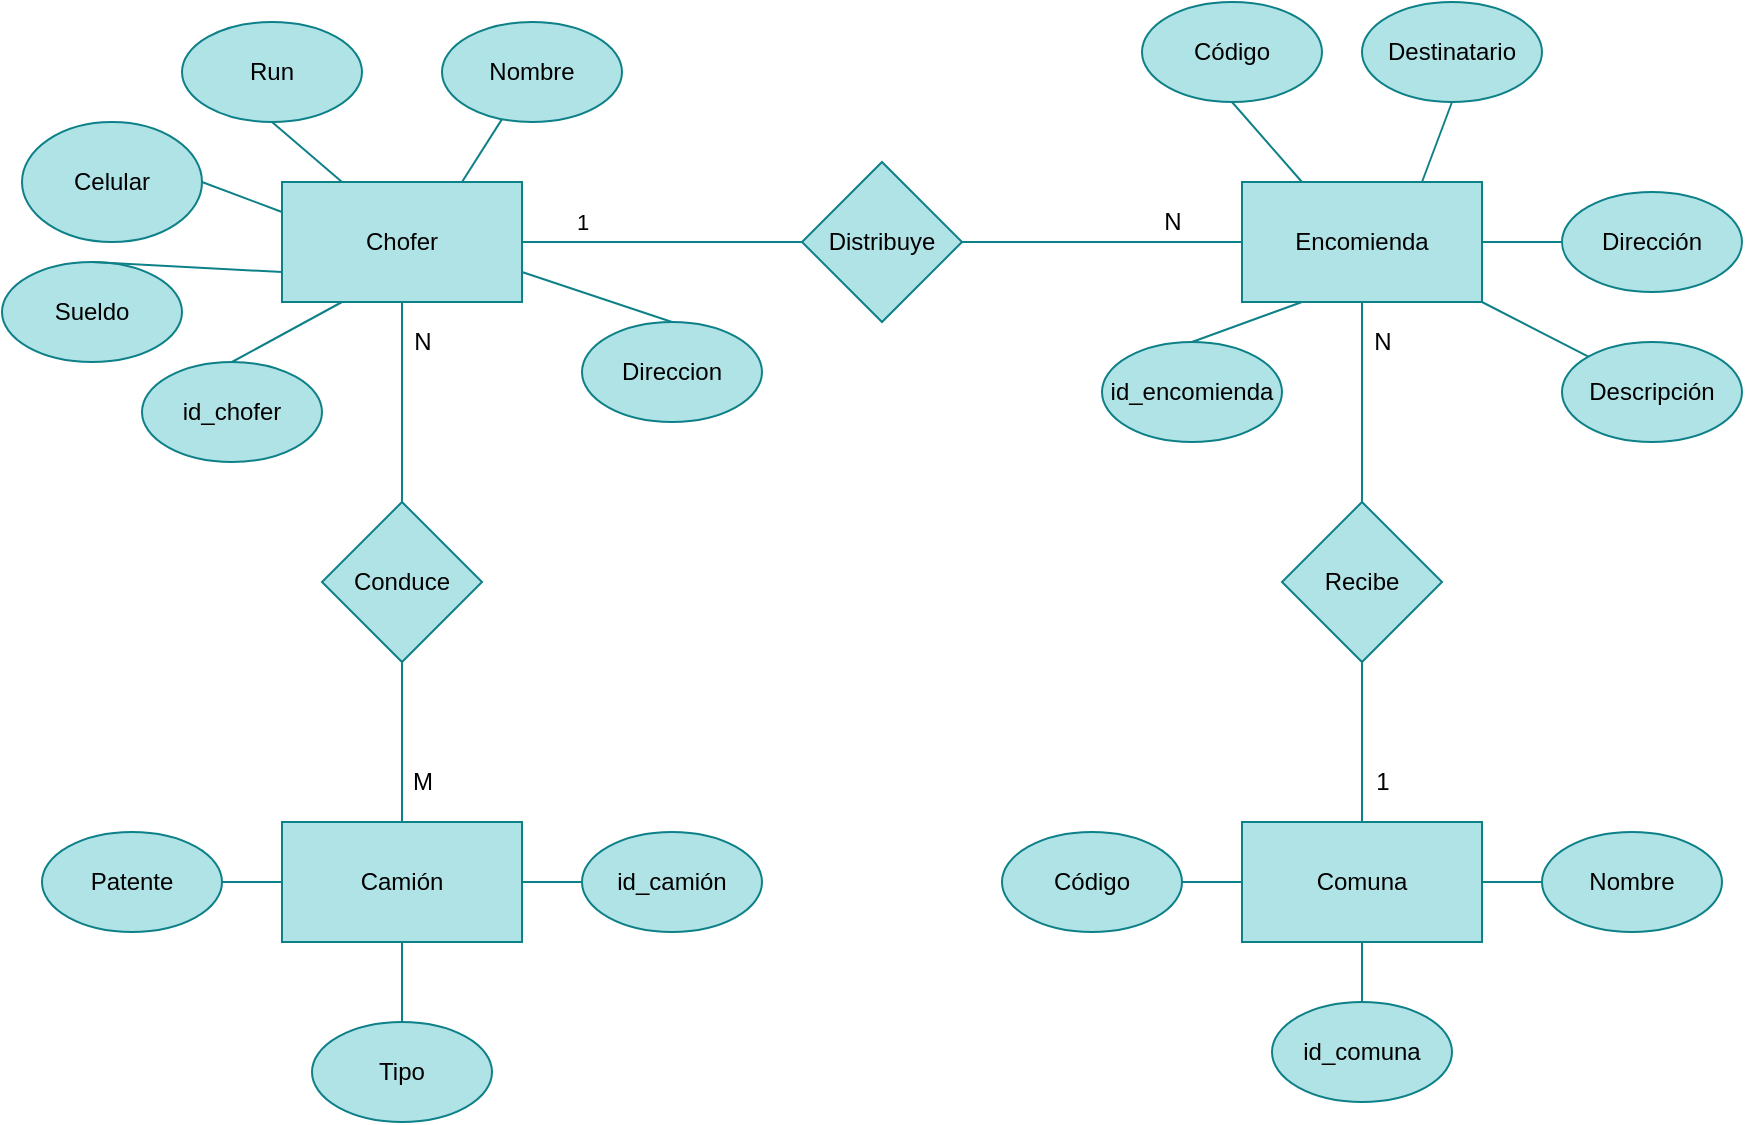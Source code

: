 <mxfile>
    <diagram id="oVYZ7rYRfDD8g15yEfSh" name="Page-1">
        <mxGraphModel dx="965" dy="562" grid="1" gridSize="10" guides="1" tooltips="1" connect="1" arrows="1" fold="1" page="1" pageScale="1" pageWidth="1169" pageHeight="827" background="#ffffff" math="0" shadow="0">
            <root>
                <mxCell id="0"/>
                <mxCell id="1" parent="0"/>
                <mxCell id="3" value="&lt;font color=&quot;#000000&quot;&gt;Chofer&lt;/font&gt;" style="rounded=0;whiteSpace=wrap;html=1;fillColor=#b0e3e6;strokeColor=#0e8088;" vertex="1" parent="1">
                    <mxGeometry x="140" y="160" width="120" height="60" as="geometry"/>
                </mxCell>
                <mxCell id="4" value="&lt;font color=&quot;#000000&quot;&gt;Run&lt;/font&gt;" style="ellipse;whiteSpace=wrap;html=1;fillColor=#b0e3e6;strokeColor=#0e8088;" vertex="1" parent="1">
                    <mxGeometry x="90" y="80" width="90" height="50" as="geometry"/>
                </mxCell>
                <mxCell id="5" value="&lt;font color=&quot;#000000&quot;&gt;Nombre&lt;/font&gt;" style="ellipse;whiteSpace=wrap;html=1;fillColor=#b0e3e6;strokeColor=#0e8088;" vertex="1" parent="1">
                    <mxGeometry x="220" y="80" width="90" height="50" as="geometry"/>
                </mxCell>
                <mxCell id="6" value="&lt;font color=&quot;#000000&quot;&gt;Celular&lt;/font&gt;" style="ellipse;whiteSpace=wrap;html=1;fillColor=#b0e3e6;strokeColor=#0e8088;" vertex="1" parent="1">
                    <mxGeometry x="10" y="130" width="90" height="60" as="geometry"/>
                </mxCell>
                <mxCell id="8" value="&lt;font color=&quot;#000000&quot;&gt;Sueldo&lt;/font&gt;" style="ellipse;whiteSpace=wrap;html=1;fillColor=#b0e3e6;strokeColor=#0e8088;" vertex="1" parent="1">
                    <mxGeometry y="200" width="90" height="50" as="geometry"/>
                </mxCell>
                <mxCell id="9" value="&lt;font color=&quot;#000000&quot;&gt;Direccion&lt;/font&gt;" style="ellipse;whiteSpace=wrap;html=1;fillColor=#b0e3e6;strokeColor=#0e8088;" vertex="1" parent="1">
                    <mxGeometry x="290" y="230" width="90" height="50" as="geometry"/>
                </mxCell>
                <mxCell id="11" value="&lt;font color=&quot;#000000&quot;&gt;Encomienda&lt;/font&gt;" style="rounded=0;whiteSpace=wrap;html=1;fillColor=#b0e3e6;strokeColor=#0e8088;" vertex="1" parent="1">
                    <mxGeometry x="620" y="160" width="120" height="60" as="geometry"/>
                </mxCell>
                <mxCell id="12" value="&lt;font color=&quot;#000000&quot;&gt;Código&lt;/font&gt;" style="ellipse;whiteSpace=wrap;html=1;fillColor=#b0e3e6;strokeColor=#0e8088;" vertex="1" parent="1">
                    <mxGeometry x="570" y="70" width="90" height="50" as="geometry"/>
                </mxCell>
                <mxCell id="13" value="&lt;font color=&quot;#000000&quot;&gt;Destinatario&lt;/font&gt;" style="ellipse;whiteSpace=wrap;html=1;fillColor=#b0e3e6;strokeColor=#0e8088;" vertex="1" parent="1">
                    <mxGeometry x="680" y="70" width="90" height="50" as="geometry"/>
                </mxCell>
                <mxCell id="14" value="&lt;font color=&quot;#000000&quot;&gt;Descripción&lt;/font&gt;" style="ellipse;whiteSpace=wrap;html=1;fillColor=#b0e3e6;strokeColor=#0e8088;" vertex="1" parent="1">
                    <mxGeometry x="780" y="240" width="90" height="50" as="geometry"/>
                </mxCell>
                <mxCell id="15" value="&lt;font color=&quot;#000000&quot;&gt;Dirección&lt;/font&gt;" style="ellipse;whiteSpace=wrap;html=1;fillColor=#b0e3e6;strokeColor=#0e8088;" vertex="1" parent="1">
                    <mxGeometry x="780" y="165" width="90" height="50" as="geometry"/>
                </mxCell>
                <mxCell id="16" value="" style="endArrow=none;html=1;fontColor=#000000;fillColor=#b0e3e6;strokeColor=#0e8088;entryX=0.5;entryY=1;entryDx=0;entryDy=0;exitX=0.25;exitY=0;exitDx=0;exitDy=0;" edge="1" parent="1" source="3" target="4">
                    <mxGeometry width="50" height="50" relative="1" as="geometry">
                        <mxPoint x="80" y="230" as="sourcePoint"/>
                        <mxPoint x="130" y="180" as="targetPoint"/>
                    </mxGeometry>
                </mxCell>
                <mxCell id="17" value="" style="endArrow=none;html=1;fontColor=#000000;fillColor=#b0e3e6;strokeColor=#0e8088;exitX=0.75;exitY=0;exitDx=0;exitDy=0;" edge="1" parent="1" source="3" target="5">
                    <mxGeometry width="50" height="50" relative="1" as="geometry">
                        <mxPoint x="305" y="180" as="sourcePoint"/>
                        <mxPoint x="270" y="150" as="targetPoint"/>
                    </mxGeometry>
                </mxCell>
                <mxCell id="18" value="" style="endArrow=none;html=1;fontColor=#000000;fillColor=#b0e3e6;strokeColor=#0e8088;entryX=0.5;entryY=0;entryDx=0;entryDy=0;exitX=0;exitY=0.75;exitDx=0;exitDy=0;" edge="1" parent="1" source="3" target="8">
                    <mxGeometry width="50" height="50" relative="1" as="geometry">
                        <mxPoint x="245" y="300" as="sourcePoint"/>
                        <mxPoint x="210" y="270" as="targetPoint"/>
                    </mxGeometry>
                </mxCell>
                <mxCell id="20" value="" style="endArrow=none;html=1;fontColor=#000000;fillColor=#b0e3e6;strokeColor=#0e8088;entryX=0.5;entryY=0;entryDx=0;entryDy=0;exitX=1;exitY=0.75;exitDx=0;exitDy=0;" edge="1" parent="1" source="3" target="9">
                    <mxGeometry width="50" height="50" relative="1" as="geometry">
                        <mxPoint x="180" y="230" as="sourcePoint"/>
                        <mxPoint x="145" y="270" as="targetPoint"/>
                    </mxGeometry>
                </mxCell>
                <mxCell id="21" value="" style="endArrow=none;html=1;fontColor=#000000;fillColor=#b0e3e6;strokeColor=#0e8088;exitX=1;exitY=0.5;exitDx=0;exitDy=0;entryX=0;entryY=0.25;entryDx=0;entryDy=0;" edge="1" parent="1" source="6" target="3">
                    <mxGeometry width="50" height="50" relative="1" as="geometry">
                        <mxPoint x="325" y="170" as="sourcePoint"/>
                        <mxPoint x="130" y="200" as="targetPoint"/>
                    </mxGeometry>
                </mxCell>
                <mxCell id="22" value="&lt;font color=&quot;#000000&quot;&gt;Distribuye&lt;/font&gt;" style="rhombus;whiteSpace=wrap;html=1;fillColor=#b0e3e6;strokeColor=#0e8088;" vertex="1" parent="1">
                    <mxGeometry x="400" y="150" width="80" height="80" as="geometry"/>
                </mxCell>
                <mxCell id="23" value="" style="endArrow=none;html=1;fontColor=#000000;fillColor=#b0e3e6;strokeColor=#0e8088;exitX=1;exitY=0.5;exitDx=0;exitDy=0;entryX=0;entryY=0.5;entryDx=0;entryDy=0;" edge="1" parent="1" source="3" target="22">
                    <mxGeometry width="50" height="50" relative="1" as="geometry">
                        <mxPoint x="310" y="205.71" as="sourcePoint"/>
                        <mxPoint x="330.001" y="174.28" as="targetPoint"/>
                    </mxGeometry>
                </mxCell>
                <mxCell id="25" value="1" style="edgeLabel;html=1;align=center;verticalAlign=middle;resizable=0;points=[];fontColor=#000000;labelBackgroundColor=none;" vertex="1" connectable="0" parent="23">
                    <mxGeometry x="-0.743" y="-3" relative="1" as="geometry">
                        <mxPoint x="12" y="-13" as="offset"/>
                    </mxGeometry>
                </mxCell>
                <mxCell id="24" value="" style="endArrow=none;html=1;fontColor=#000000;fillColor=#b0e3e6;strokeColor=#0e8088;exitX=1;exitY=0.5;exitDx=0;exitDy=0;entryX=0;entryY=0.5;entryDx=0;entryDy=0;" edge="1" parent="1" source="22" target="11">
                    <mxGeometry width="50" height="50" relative="1" as="geometry">
                        <mxPoint x="410" y="270" as="sourcePoint"/>
                        <mxPoint x="550" y="270" as="targetPoint"/>
                    </mxGeometry>
                </mxCell>
                <mxCell id="26" value="N" style="text;html=1;align=center;verticalAlign=middle;resizable=0;points=[];autosize=1;strokeColor=none;fillColor=none;fontColor=#000000;" vertex="1" parent="1">
                    <mxGeometry x="575" y="170" width="20" height="20" as="geometry"/>
                </mxCell>
                <mxCell id="27" value="" style="endArrow=none;html=1;fontColor=#000000;fillColor=#b0e3e6;strokeColor=#0e8088;exitX=0;exitY=0;exitDx=0;exitDy=0;entryX=1;entryY=1;entryDx=0;entryDy=0;" edge="1" parent="1" source="14" target="11">
                    <mxGeometry width="50" height="50" relative="1" as="geometry">
                        <mxPoint x="550" y="370" as="sourcePoint"/>
                        <mxPoint x="690" y="370" as="targetPoint"/>
                    </mxGeometry>
                </mxCell>
                <mxCell id="28" value="" style="endArrow=none;html=1;fontColor=#000000;fillColor=#b0e3e6;strokeColor=#0e8088;exitX=0;exitY=0.5;exitDx=0;exitDy=0;entryX=1;entryY=0.5;entryDx=0;entryDy=0;" edge="1" parent="1" source="15" target="11">
                    <mxGeometry width="50" height="50" relative="1" as="geometry">
                        <mxPoint x="790" y="280" as="sourcePoint"/>
                        <mxPoint x="790" y="240" as="targetPoint"/>
                    </mxGeometry>
                </mxCell>
                <mxCell id="29" value="" style="endArrow=none;html=1;fontColor=#000000;fillColor=#b0e3e6;strokeColor=#0e8088;exitX=0.75;exitY=0;exitDx=0;exitDy=0;entryX=0.5;entryY=1;entryDx=0;entryDy=0;" edge="1" parent="1" source="11" target="13">
                    <mxGeometry width="50" height="50" relative="1" as="geometry">
                        <mxPoint x="830" y="130" as="sourcePoint"/>
                        <mxPoint x="830" y="90" as="targetPoint"/>
                    </mxGeometry>
                </mxCell>
                <mxCell id="30" value="" style="endArrow=none;html=1;fontColor=#000000;fillColor=#b0e3e6;strokeColor=#0e8088;exitX=0.25;exitY=0;exitDx=0;exitDy=0;entryX=0.5;entryY=1;entryDx=0;entryDy=0;" edge="1" parent="1" source="11" target="12">
                    <mxGeometry width="50" height="50" relative="1" as="geometry">
                        <mxPoint x="530" y="130" as="sourcePoint"/>
                        <mxPoint x="530" y="90" as="targetPoint"/>
                    </mxGeometry>
                </mxCell>
                <mxCell id="31" value="&lt;font color=&quot;#000000&quot;&gt;Comuna&lt;/font&gt;" style="rounded=0;whiteSpace=wrap;html=1;fillColor=#b0e3e6;strokeColor=#0e8088;" vertex="1" parent="1">
                    <mxGeometry x="620" y="480" width="120" height="60" as="geometry"/>
                </mxCell>
                <mxCell id="32" value="&lt;font color=&quot;#000000&quot;&gt;Código&lt;/font&gt;" style="ellipse;whiteSpace=wrap;html=1;fillColor=#b0e3e6;strokeColor=#0e8088;" vertex="1" parent="1">
                    <mxGeometry x="500" y="485" width="90" height="50" as="geometry"/>
                </mxCell>
                <mxCell id="33" value="&lt;font color=&quot;#000000&quot;&gt;Nombre&lt;/font&gt;" style="ellipse;whiteSpace=wrap;html=1;fillColor=#b0e3e6;strokeColor=#0e8088;" vertex="1" parent="1">
                    <mxGeometry x="770" y="485" width="90" height="50" as="geometry"/>
                </mxCell>
                <mxCell id="34" value="" style="endArrow=none;html=1;fontColor=#000000;fillColor=#b0e3e6;strokeColor=#0e8088;exitX=0;exitY=0.5;exitDx=0;exitDy=0;entryX=1;entryY=0.5;entryDx=0;entryDy=0;" edge="1" parent="1" source="31" target="32">
                    <mxGeometry width="50" height="50" relative="1" as="geometry">
                        <mxPoint x="760" y="525" as="sourcePoint"/>
                        <mxPoint x="760" y="485" as="targetPoint"/>
                    </mxGeometry>
                </mxCell>
                <mxCell id="35" value="" style="endArrow=none;html=1;fontColor=#000000;fillColor=#b0e3e6;strokeColor=#0e8088;exitX=0;exitY=0.5;exitDx=0;exitDy=0;entryX=1;entryY=0.5;entryDx=0;entryDy=0;" edge="1" parent="1" source="33" target="31">
                    <mxGeometry width="50" height="50" relative="1" as="geometry">
                        <mxPoint x="770" y="535" as="sourcePoint"/>
                        <mxPoint x="770" y="495" as="targetPoint"/>
                    </mxGeometry>
                </mxCell>
                <mxCell id="36" value="&lt;font color=&quot;#000000&quot;&gt;Recibe&lt;/font&gt;" style="rhombus;whiteSpace=wrap;html=1;fillColor=#b0e3e6;strokeColor=#0e8088;" vertex="1" parent="1">
                    <mxGeometry x="640" y="320" width="80" height="80" as="geometry"/>
                </mxCell>
                <mxCell id="37" value="" style="endArrow=none;html=1;fontColor=#000000;fillColor=#b0e3e6;strokeColor=#0e8088;entryX=0.5;entryY=0;entryDx=0;entryDy=0;exitX=0.5;exitY=1;exitDx=0;exitDy=0;" edge="1" parent="1" source="36" target="31">
                    <mxGeometry width="50" height="50" relative="1" as="geometry">
                        <mxPoint x="640" y="420" as="sourcePoint"/>
                        <mxPoint x="610" y="390" as="targetPoint"/>
                    </mxGeometry>
                </mxCell>
                <mxCell id="38" value="" style="endArrow=none;html=1;fontColor=#000000;fillColor=#b0e3e6;strokeColor=#0e8088;exitX=0.5;exitY=1;exitDx=0;exitDy=0;entryX=0.5;entryY=0;entryDx=0;entryDy=0;" edge="1" parent="1" source="11" target="36">
                    <mxGeometry width="50" height="50" relative="1" as="geometry">
                        <mxPoint x="490" y="250" as="sourcePoint"/>
                        <mxPoint x="640" y="250" as="targetPoint"/>
                    </mxGeometry>
                </mxCell>
                <mxCell id="39" value="1" style="text;html=1;align=center;verticalAlign=middle;resizable=0;points=[];autosize=1;strokeColor=none;fillColor=none;fontColor=#000000;" vertex="1" parent="1">
                    <mxGeometry x="680" y="450" width="20" height="20" as="geometry"/>
                </mxCell>
                <mxCell id="40" value="N" style="text;html=1;align=center;verticalAlign=middle;resizable=0;points=[];autosize=1;strokeColor=none;fillColor=none;fontColor=#000000;" vertex="1" parent="1">
                    <mxGeometry x="680" y="230" width="20" height="20" as="geometry"/>
                </mxCell>
                <mxCell id="41" value="&lt;font color=&quot;#000000&quot;&gt;Camión&lt;/font&gt;" style="rounded=0;whiteSpace=wrap;html=1;fillColor=#b0e3e6;strokeColor=#0e8088;" vertex="1" parent="1">
                    <mxGeometry x="140" y="480" width="120" height="60" as="geometry"/>
                </mxCell>
                <mxCell id="42" value="&lt;font color=&quot;#000000&quot;&gt;Patente&lt;/font&gt;" style="ellipse;whiteSpace=wrap;html=1;fillColor=#b0e3e6;strokeColor=#0e8088;" vertex="1" parent="1">
                    <mxGeometry x="20" y="485" width="90" height="50" as="geometry"/>
                </mxCell>
                <mxCell id="43" value="&lt;font color=&quot;#000000&quot;&gt;Tipo&lt;/font&gt;" style="ellipse;whiteSpace=wrap;html=1;fillColor=#b0e3e6;strokeColor=#0e8088;" vertex="1" parent="1">
                    <mxGeometry x="155" y="580" width="90" height="50" as="geometry"/>
                </mxCell>
                <mxCell id="44" value="" style="endArrow=none;html=1;fontColor=#000000;fillColor=#b0e3e6;strokeColor=#0e8088;entryX=0;entryY=0.5;entryDx=0;entryDy=0;exitX=1;exitY=0.5;exitDx=0;exitDy=0;" edge="1" parent="1" source="42" target="41">
                    <mxGeometry width="50" height="50" relative="1" as="geometry">
                        <mxPoint x="100" y="414" as="sourcePoint"/>
                        <mxPoint x="125" y="454" as="targetPoint"/>
                    </mxGeometry>
                </mxCell>
                <mxCell id="45" value="" style="endArrow=none;html=1;fontColor=#000000;fillColor=#b0e3e6;strokeColor=#0e8088;exitX=0.5;exitY=1;exitDx=0;exitDy=0;" edge="1" parent="1" source="41" target="43">
                    <mxGeometry width="50" height="50" relative="1" as="geometry">
                        <mxPoint x="320" y="550" as="sourcePoint"/>
                        <mxPoint x="330" y="590" as="targetPoint"/>
                    </mxGeometry>
                </mxCell>
                <mxCell id="46" value="&lt;font color=&quot;#000000&quot;&gt;Conduce&lt;/font&gt;" style="rhombus;whiteSpace=wrap;html=1;fillColor=#b0e3e6;strokeColor=#0e8088;" vertex="1" parent="1">
                    <mxGeometry x="160" y="320" width="80" height="80" as="geometry"/>
                </mxCell>
                <mxCell id="47" value="" style="endArrow=none;html=1;fontColor=#000000;fillColor=#b0e3e6;strokeColor=#0e8088;exitX=0.5;exitY=1;exitDx=0;exitDy=0;" edge="1" parent="1" source="3" target="46">
                    <mxGeometry width="50" height="50" relative="1" as="geometry">
                        <mxPoint x="310" y="360" as="sourcePoint"/>
                        <mxPoint x="310" y="460" as="targetPoint"/>
                    </mxGeometry>
                </mxCell>
                <mxCell id="48" value="" style="endArrow=none;html=1;fontColor=#000000;fillColor=#b0e3e6;strokeColor=#0e8088;exitX=0.5;exitY=1;exitDx=0;exitDy=0;entryX=0.5;entryY=0;entryDx=0;entryDy=0;" edge="1" parent="1" source="46" target="41">
                    <mxGeometry width="50" height="50" relative="1" as="geometry">
                        <mxPoint x="304.5" y="390" as="sourcePoint"/>
                        <mxPoint x="304.5" y="490" as="targetPoint"/>
                    </mxGeometry>
                </mxCell>
                <mxCell id="49" value="N" style="text;html=1;align=center;verticalAlign=middle;resizable=0;points=[];autosize=1;strokeColor=none;fillColor=none;fontColor=#000000;" vertex="1" parent="1">
                    <mxGeometry x="200" y="230" width="20" height="20" as="geometry"/>
                </mxCell>
                <mxCell id="50" value="M" style="text;html=1;align=center;verticalAlign=middle;resizable=0;points=[];autosize=1;strokeColor=none;fillColor=none;fontColor=#000000;" vertex="1" parent="1">
                    <mxGeometry x="195" y="450" width="30" height="20" as="geometry"/>
                </mxCell>
                <mxCell id="51" value="&lt;font color=&quot;#000000&quot;&gt;id_chofer&lt;/font&gt;" style="ellipse;whiteSpace=wrap;html=1;fillColor=#b0e3e6;strokeColor=#0e8088;" vertex="1" parent="1">
                    <mxGeometry x="70" y="250" width="90" height="50" as="geometry"/>
                </mxCell>
                <mxCell id="52" value="" style="endArrow=none;html=1;fontColor=#000000;fillColor=#b0e3e6;strokeColor=#0e8088;entryX=0.5;entryY=0;entryDx=0;entryDy=0;exitX=0.25;exitY=1;exitDx=0;exitDy=0;" edge="1" parent="1" source="3" target="51">
                    <mxGeometry width="50" height="50" relative="1" as="geometry">
                        <mxPoint x="185" y="245.0" as="sourcePoint"/>
                        <mxPoint x="90" y="240.0" as="targetPoint"/>
                    </mxGeometry>
                </mxCell>
                <mxCell id="53" value="&lt;font color=&quot;#000000&quot;&gt;id_encomienda&lt;/font&gt;" style="ellipse;whiteSpace=wrap;html=1;fillColor=#b0e3e6;strokeColor=#0e8088;" vertex="1" parent="1">
                    <mxGeometry x="550" y="240" width="90" height="50" as="geometry"/>
                </mxCell>
                <mxCell id="54" value="" style="endArrow=none;html=1;fontColor=#000000;fillColor=#b0e3e6;strokeColor=#0e8088;entryX=0.5;entryY=0;entryDx=0;entryDy=0;exitX=0.25;exitY=1;exitDx=0;exitDy=0;" edge="1" parent="1" target="53" source="11">
                    <mxGeometry width="50" height="50" relative="1" as="geometry">
                        <mxPoint x="180" y="230.0" as="sourcePoint"/>
                        <mxPoint x="100" y="250.0" as="targetPoint"/>
                    </mxGeometry>
                </mxCell>
                <mxCell id="55" value="&lt;font color=&quot;#000000&quot;&gt;id_camión&lt;/font&gt;" style="ellipse;whiteSpace=wrap;html=1;fillColor=#b0e3e6;strokeColor=#0e8088;" vertex="1" parent="1">
                    <mxGeometry x="290" y="485" width="90" height="50" as="geometry"/>
                </mxCell>
                <mxCell id="56" value="" style="endArrow=none;html=1;fontColor=#000000;fillColor=#b0e3e6;strokeColor=#0e8088;entryX=0;entryY=0.5;entryDx=0;entryDy=0;exitX=1;exitY=0.5;exitDx=0;exitDy=0;" edge="1" parent="1" target="55" source="41">
                    <mxGeometry width="50" height="50" relative="1" as="geometry">
                        <mxPoint x="190" y="240.0" as="sourcePoint"/>
                        <mxPoint x="110" y="260.0" as="targetPoint"/>
                    </mxGeometry>
                </mxCell>
                <mxCell id="57" value="&lt;font color=&quot;#000000&quot;&gt;id_comuna&lt;/font&gt;" style="ellipse;whiteSpace=wrap;html=1;fillColor=#b0e3e6;strokeColor=#0e8088;" vertex="1" parent="1">
                    <mxGeometry x="635" y="570" width="90" height="50" as="geometry"/>
                </mxCell>
                <mxCell id="58" value="" style="endArrow=none;html=1;fontColor=#000000;fillColor=#b0e3e6;strokeColor=#0e8088;entryX=0.5;entryY=0;entryDx=0;entryDy=0;" edge="1" parent="1" target="57">
                    <mxGeometry width="50" height="50" relative="1" as="geometry">
                        <mxPoint x="680" y="540" as="sourcePoint"/>
                        <mxPoint x="590" y="610.0" as="targetPoint"/>
                    </mxGeometry>
                </mxCell>
            </root>
        </mxGraphModel>
    </diagram>
</mxfile>